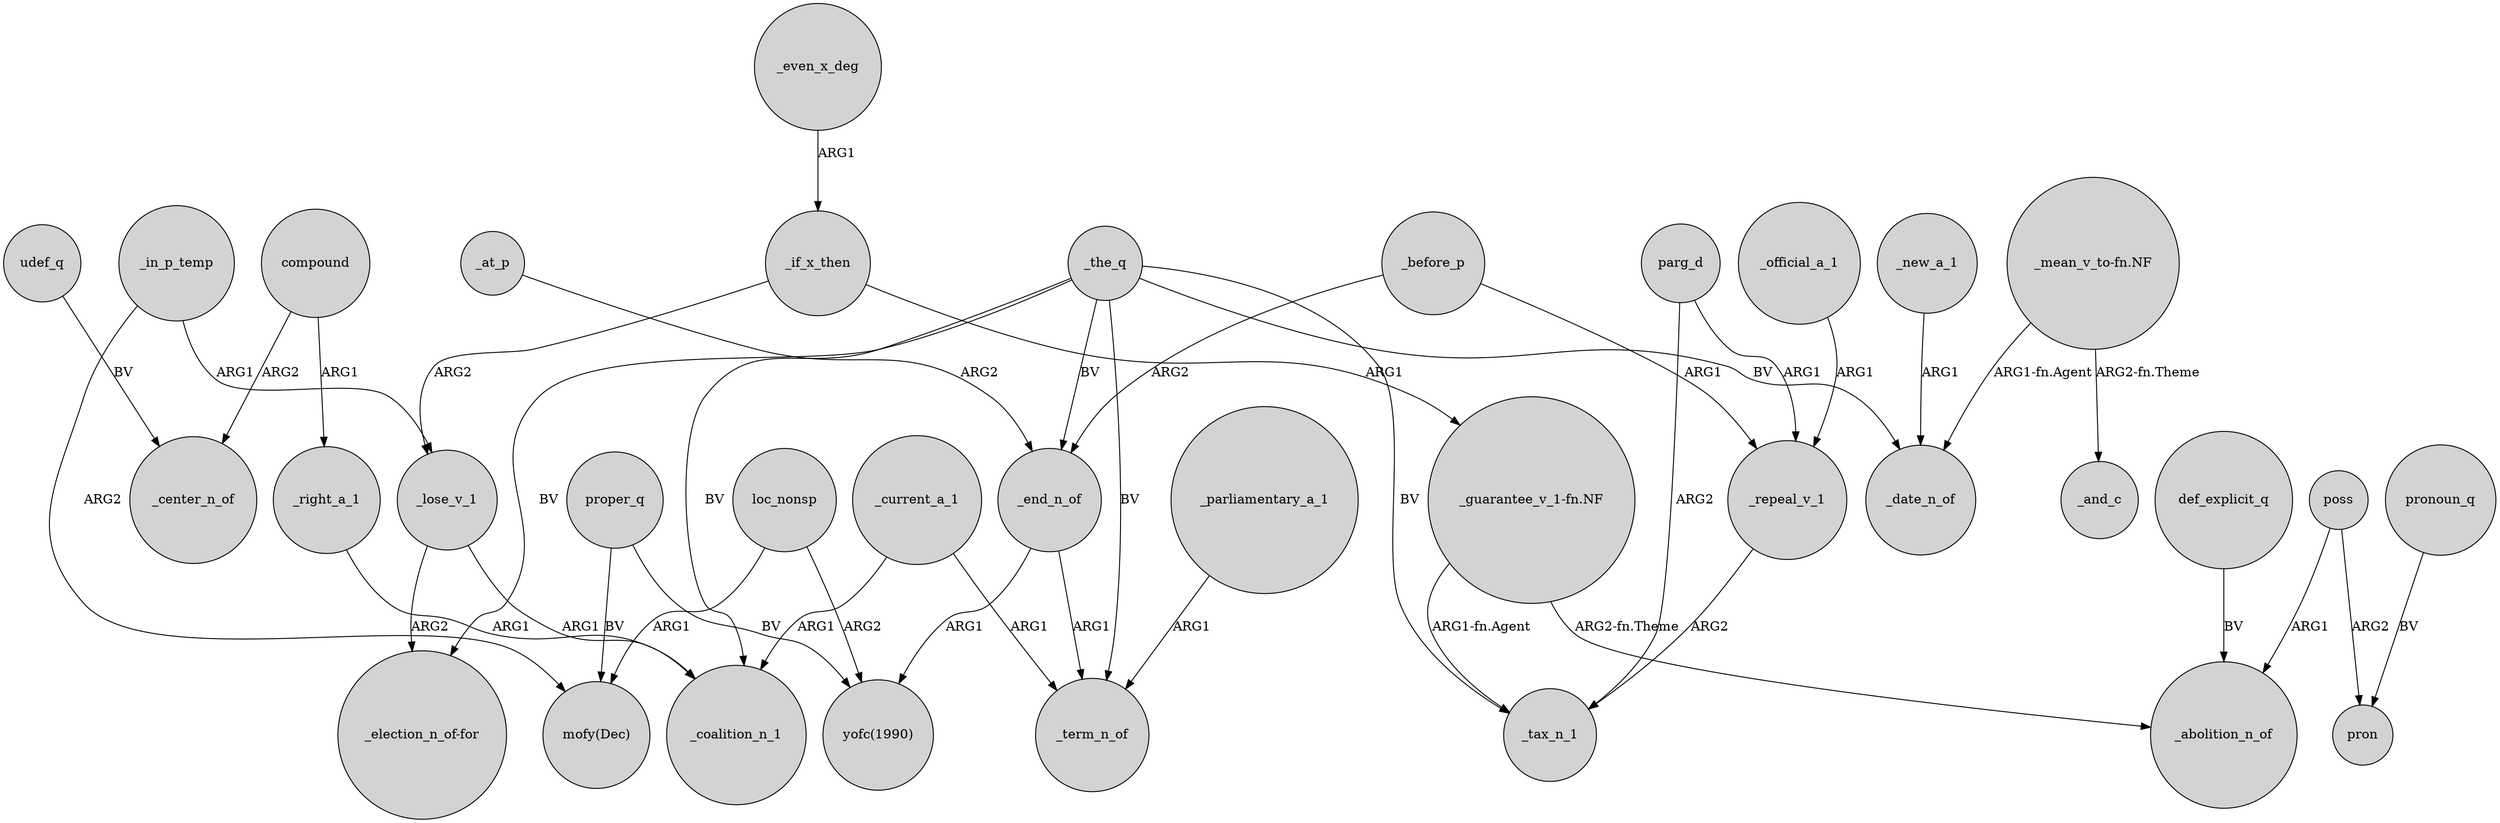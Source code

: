 digraph {
	node [shape=circle style=filled]
	_end_n_of -> "yofc(1990)" [label=ARG1]
	compound -> _right_a_1 [label=ARG1]
	poss -> pron [label=ARG2]
	_repeal_v_1 -> _tax_n_1 [label=ARG2]
	_the_q -> _date_n_of [label=BV]
	_right_a_1 -> _coalition_n_1 [label=ARG1]
	_the_q -> _end_n_of [label=BV]
	_end_n_of -> _term_n_of [label=ARG1]
	_at_p -> _end_n_of [label=ARG2]
	parg_d -> _tax_n_1 [label=ARG2]
	_the_q -> _tax_n_1 [label=BV]
	proper_q -> "mofy(Dec)" [label=BV]
	_even_x_deg -> _if_x_then [label=ARG1]
	_if_x_then -> _lose_v_1 [label=ARG2]
	_in_p_temp -> "mofy(Dec)" [label=ARG2]
	_the_q -> "_election_n_of-for" [label=BV]
	proper_q -> "yofc(1990)" [label=BV]
	_lose_v_1 -> _coalition_n_1 [label=ARG1]
	udef_q -> _center_n_of [label=BV]
	compound -> _center_n_of [label=ARG2]
	loc_nonsp -> "yofc(1990)" [label=ARG2]
	_the_q -> _term_n_of [label=BV]
	"_mean_v_to-fn.NF" -> _date_n_of [label="ARG1-fn.Agent"]
	pronoun_q -> pron [label=BV]
	_the_q -> _coalition_n_1 [label=BV]
	parg_d -> _repeal_v_1 [label=ARG1]
	_before_p -> _end_n_of [label=ARG2]
	"_mean_v_to-fn.NF" -> _and_c [label="ARG2-fn.Theme"]
	_current_a_1 -> _coalition_n_1 [label=ARG1]
	_official_a_1 -> _repeal_v_1 [label=ARG1]
	_parliamentary_a_1 -> _term_n_of [label=ARG1]
	_if_x_then -> "_guarantee_v_1-fn.NF" [label=ARG1]
	loc_nonsp -> "mofy(Dec)" [label=ARG1]
	_lose_v_1 -> "_election_n_of-for" [label=ARG2]
	"_guarantee_v_1-fn.NF" -> _abolition_n_of [label="ARG2-fn.Theme"]
	poss -> _abolition_n_of [label=ARG1]
	_current_a_1 -> _term_n_of [label=ARG1]
	"_guarantee_v_1-fn.NF" -> _tax_n_1 [label="ARG1-fn.Agent"]
	_before_p -> _repeal_v_1 [label=ARG1]
	_in_p_temp -> _lose_v_1 [label=ARG1]
	def_explicit_q -> _abolition_n_of [label=BV]
	_new_a_1 -> _date_n_of [label=ARG1]
}
